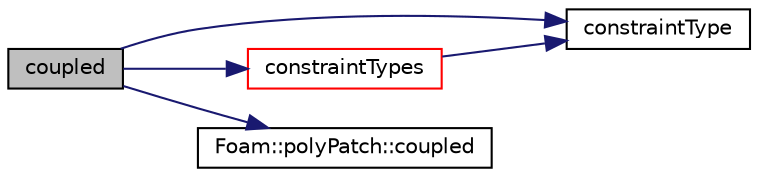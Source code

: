 digraph "coupled"
{
  bgcolor="transparent";
  edge [fontname="Helvetica",fontsize="10",labelfontname="Helvetica",labelfontsize="10"];
  node [fontname="Helvetica",fontsize="10",shape=record];
  rankdir="LR";
  Node482 [label="coupled",height=0.2,width=0.4,color="black", fillcolor="grey75", style="filled", fontcolor="black"];
  Node482 -> Node483 [color="midnightblue",fontsize="10",style="solid",fontname="Helvetica"];
  Node483 [label="constraintType",height=0.2,width=0.4,color="black",URL="$a23693.html#a94d41891ba1cc56cdc7b1b2e76107c02",tooltip="Return true if the given type is a constraint type. "];
  Node482 -> Node484 [color="midnightblue",fontsize="10",style="solid",fontname="Helvetica"];
  Node484 [label="constraintTypes",height=0.2,width=0.4,color="red",URL="$a23693.html#a0332049c12f6133863c992e8274422a1",tooltip="Return a list of all the constraint patch types. "];
  Node484 -> Node483 [color="midnightblue",fontsize="10",style="solid",fontname="Helvetica"];
  Node482 -> Node486 [color="midnightblue",fontsize="10",style="solid",fontname="Helvetica"];
  Node486 [label="Foam::polyPatch::coupled",height=0.2,width=0.4,color="black",URL="$a28633.html#a39c01db0e66d00fe0621a0c7e5fc4ead",tooltip="Return true if this patch is geometrically coupled (i.e. faces and. "];
}
